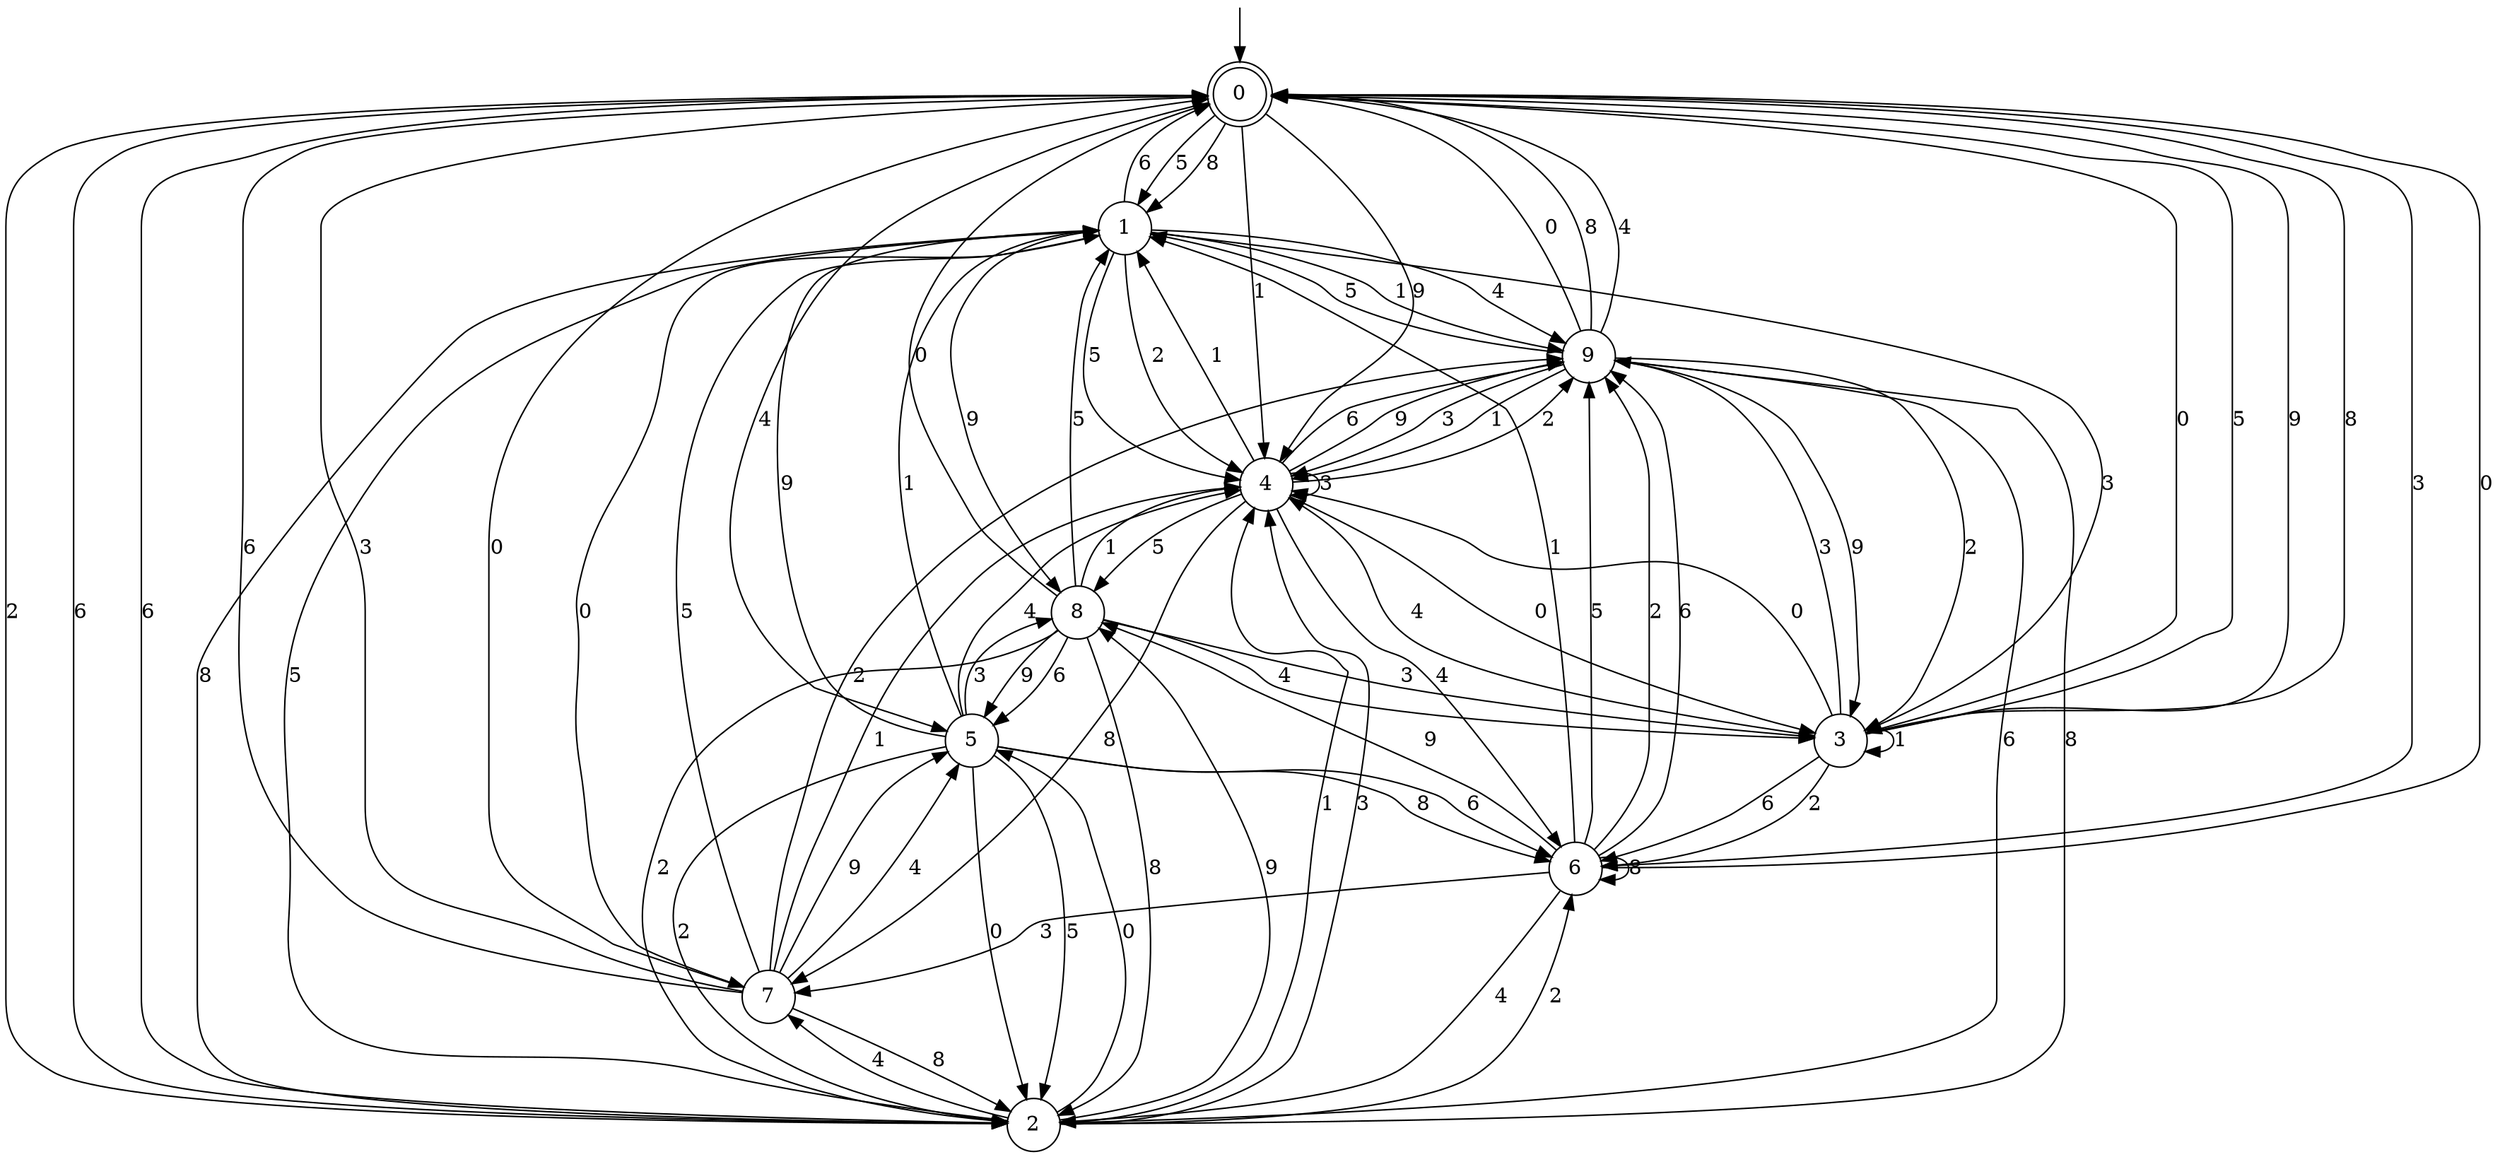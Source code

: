 digraph g {

	s0 [shape="doublecircle" label="0"];
	s1 [shape="circle" label="1"];
	s2 [shape="circle" label="2"];
	s3 [shape="circle" label="3"];
	s4 [shape="circle" label="4"];
	s5 [shape="circle" label="5"];
	s6 [shape="circle" label="6"];
	s7 [shape="circle" label="7"];
	s8 [shape="circle" label="8"];
	s9 [shape="circle" label="9"];
	s0 -> s1 [label="5"];
	s0 -> s2 [label="2"];
	s0 -> s3 [label="0"];
	s0 -> s2 [label="6"];
	s0 -> s4 [label="9"];
	s0 -> s4 [label="1"];
	s0 -> s1 [label="8"];
	s0 -> s5 [label="4"];
	s0 -> s6 [label="3"];
	s1 -> s4 [label="5"];
	s1 -> s4 [label="2"];
	s1 -> s7 [label="0"];
	s1 -> s0 [label="6"];
	s1 -> s8 [label="9"];
	s1 -> s9 [label="1"];
	s1 -> s2 [label="8"];
	s1 -> s9 [label="4"];
	s1 -> s3 [label="3"];
	s2 -> s1 [label="5"];
	s2 -> s6 [label="2"];
	s2 -> s5 [label="0"];
	s2 -> s0 [label="6"];
	s2 -> s8 [label="9"];
	s2 -> s4 [label="1"];
	s2 -> s9 [label="8"];
	s2 -> s7 [label="4"];
	s2 -> s4 [label="3"];
	s3 -> s0 [label="5"];
	s3 -> s6 [label="2"];
	s3 -> s4 [label="0"];
	s3 -> s6 [label="6"];
	s3 -> s0 [label="9"];
	s3 -> s3 [label="1"];
	s3 -> s0 [label="8"];
	s3 -> s4 [label="4"];
	s3 -> s9 [label="3"];
	s4 -> s8 [label="5"];
	s4 -> s9 [label="2"];
	s4 -> s3 [label="0"];
	s4 -> s9 [label="6"];
	s4 -> s9 [label="9"];
	s4 -> s1 [label="1"];
	s4 -> s7 [label="8"];
	s4 -> s6 [label="4"];
	s4 -> s4 [label="3"];
	s5 -> s2 [label="5"];
	s5 -> s2 [label="2"];
	s5 -> s2 [label="0"];
	s5 -> s6 [label="6"];
	s5 -> s1 [label="9"];
	s5 -> s1 [label="1"];
	s5 -> s6 [label="8"];
	s5 -> s4 [label="4"];
	s5 -> s8 [label="3"];
	s6 -> s9 [label="5"];
	s6 -> s9 [label="2"];
	s6 -> s0 [label="0"];
	s6 -> s9 [label="6"];
	s6 -> s8 [label="9"];
	s6 -> s1 [label="1"];
	s6 -> s6 [label="8"];
	s6 -> s2 [label="4"];
	s6 -> s7 [label="3"];
	s7 -> s1 [label="5"];
	s7 -> s9 [label="2"];
	s7 -> s0 [label="0"];
	s7 -> s0 [label="6"];
	s7 -> s5 [label="9"];
	s7 -> s4 [label="1"];
	s7 -> s2 [label="8"];
	s7 -> s5 [label="4"];
	s7 -> s0 [label="3"];
	s8 -> s1 [label="5"];
	s8 -> s2 [label="2"];
	s8 -> s0 [label="0"];
	s8 -> s5 [label="6"];
	s8 -> s5 [label="9"];
	s8 -> s4 [label="1"];
	s8 -> s2 [label="8"];
	s8 -> s3 [label="4"];
	s8 -> s3 [label="3"];
	s9 -> s1 [label="5"];
	s9 -> s3 [label="2"];
	s9 -> s0 [label="0"];
	s9 -> s2 [label="6"];
	s9 -> s3 [label="9"];
	s9 -> s4 [label="1"];
	s9 -> s0 [label="8"];
	s9 -> s0 [label="4"];
	s9 -> s4 [label="3"];

__start0 [label="" shape="none" width="0" height="0"];
__start0 -> s0;

}
